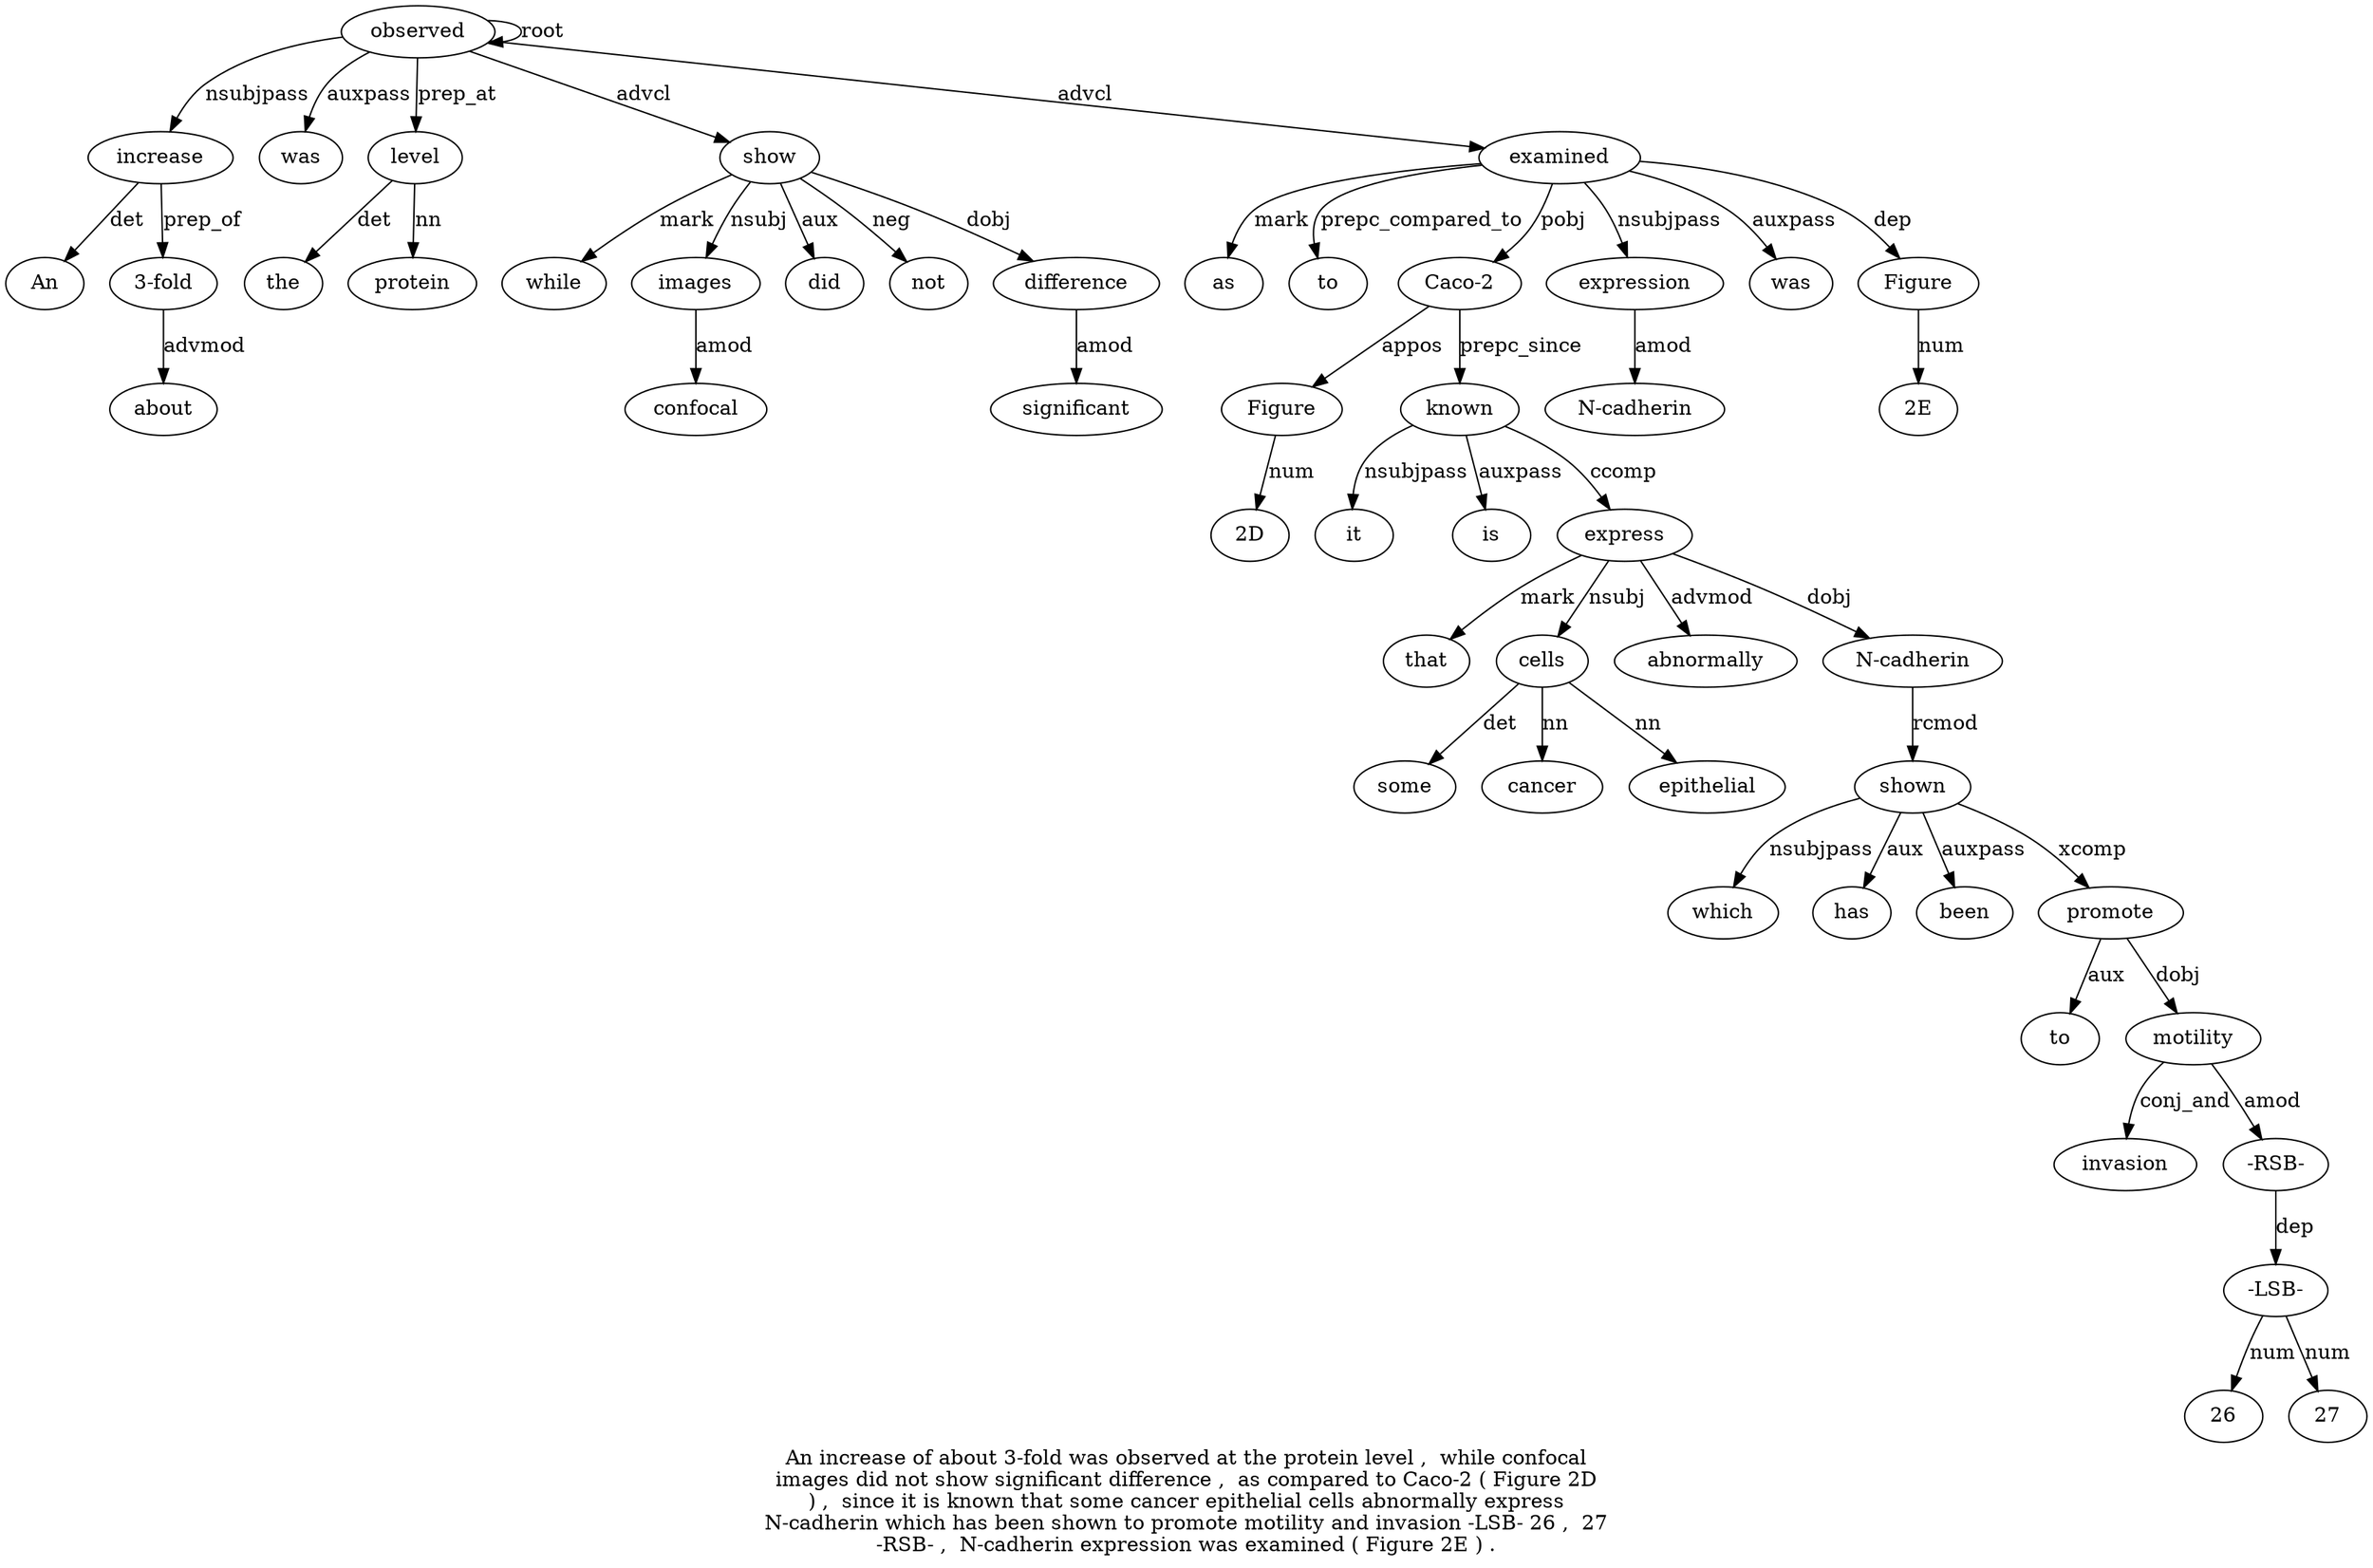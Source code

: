 digraph "An increase of about 3-fold was observed at the protein level ,  while confocal images did not show significant difference ,  as compared to Caco-2 ( Figure 2D ) ,  since it is known that some cancer epithelial cells abnormally express N-cadherin which has been shown to promote motility and invasion -LSB- 26 ,  27 -RSB- ,  N-cadherin expression was examined ( Figure 2E ) ." {
label="An increase of about 3-fold was observed at the protein level ,  while confocal
images did not show significant difference ,  as compared to Caco-2 ( Figure 2D
) ,  since it is known that some cancer epithelial cells abnormally express
N-cadherin which has been shown to promote motility and invasion -LSB- 26 ,  27
-RSB- ,  N-cadherin expression was examined ( Figure 2E ) .";
increase2 [style=filled, fillcolor=white, label=increase];
An1 [style=filled, fillcolor=white, label=An];
increase2 -> An1  [label=det];
observed7 [style=filled, fillcolor=white, label=observed];
observed7 -> increase2  [label=nsubjpass];
"3-fold5" [style=filled, fillcolor=white, label="3-fold"];
about4 [style=filled, fillcolor=white, label=about];
"3-fold5" -> about4  [label=advmod];
increase2 -> "3-fold5"  [label=prep_of];
was6 [style=filled, fillcolor=white, label=was];
observed7 -> was6  [label=auxpass];
observed7 -> observed7  [label=root];
level11 [style=filled, fillcolor=white, label=level];
the9 [style=filled, fillcolor=white, label=the];
level11 -> the9  [label=det];
protein10 [style=filled, fillcolor=white, label=protein];
level11 -> protein10  [label=nn];
observed7 -> level11  [label=prep_at];
show18 [style=filled, fillcolor=white, label=show];
while13 [style=filled, fillcolor=white, label=while];
show18 -> while13  [label=mark];
images15 [style=filled, fillcolor=white, label=images];
confocal14 [style=filled, fillcolor=white, label=confocal];
images15 -> confocal14  [label=amod];
show18 -> images15  [label=nsubj];
did16 [style=filled, fillcolor=white, label=did];
show18 -> did16  [label=aux];
not17 [style=filled, fillcolor=white, label=not];
show18 -> not17  [label=neg];
observed7 -> show18  [label=advcl];
difference20 [style=filled, fillcolor=white, label=difference];
significant19 [style=filled, fillcolor=white, label=significant];
difference20 -> significant19  [label=amod];
show18 -> difference20  [label=dobj];
examined61 [style=filled, fillcolor=white, label=examined];
as22 [style=filled, fillcolor=white, label=as];
examined61 -> as22  [label=mark];
to24 [style=filled, fillcolor=white, label=to];
examined61 -> to24  [label=prepc_compared_to];
"Caco-25" [style=filled, fillcolor=white, label="Caco-2"];
examined61 -> "Caco-25"  [label=pobj];
Figure27 [style=filled, fillcolor=white, label=Figure];
"Caco-25" -> Figure27  [label=appos];
"2D28" [style=filled, fillcolor=white, label="2D"];
Figure27 -> "2D28"  [label=num];
known34 [style=filled, fillcolor=white, label=known];
it32 [style=filled, fillcolor=white, label=it];
known34 -> it32  [label=nsubjpass];
is33 [style=filled, fillcolor=white, label=is];
known34 -> is33  [label=auxpass];
"Caco-25" -> known34  [label=prepc_since];
express41 [style=filled, fillcolor=white, label=express];
that35 [style=filled, fillcolor=white, label=that];
express41 -> that35  [label=mark];
cells39 [style=filled, fillcolor=white, label=cells];
some36 [style=filled, fillcolor=white, label=some];
cells39 -> some36  [label=det];
cancer37 [style=filled, fillcolor=white, label=cancer];
cells39 -> cancer37  [label=nn];
epithelial38 [style=filled, fillcolor=white, label=epithelial];
cells39 -> epithelial38  [label=nn];
express41 -> cells39  [label=nsubj];
abnormally40 [style=filled, fillcolor=white, label=abnormally];
express41 -> abnormally40  [label=advmod];
known34 -> express41  [label=ccomp];
"N-cadherin42" [style=filled, fillcolor=white, label="N-cadherin"];
express41 -> "N-cadherin42"  [label=dobj];
shown46 [style=filled, fillcolor=white, label=shown];
which43 [style=filled, fillcolor=white, label=which];
shown46 -> which43  [label=nsubjpass];
has44 [style=filled, fillcolor=white, label=has];
shown46 -> has44  [label=aux];
been45 [style=filled, fillcolor=white, label=been];
shown46 -> been45  [label=auxpass];
"N-cadherin42" -> shown46  [label=rcmod];
promote48 [style=filled, fillcolor=white, label=promote];
to47 [style=filled, fillcolor=white, label=to];
promote48 -> to47  [label=aux];
shown46 -> promote48  [label=xcomp];
motility49 [style=filled, fillcolor=white, label=motility];
promote48 -> motility49  [label=dobj];
invasion51 [style=filled, fillcolor=white, label=invasion];
motility49 -> invasion51  [label=conj_and];
"-RSB-56" [style=filled, fillcolor=white, label="-RSB-"];
"-LSB-52" [style=filled, fillcolor=white, label="-LSB-"];
"-RSB-56" -> "-LSB-52"  [label=dep];
2653 [style=filled, fillcolor=white, label=26];
"-LSB-52" -> 2653  [label=num];
2755 [style=filled, fillcolor=white, label=27];
"-LSB-52" -> 2755  [label=num];
motility49 -> "-RSB-56"  [label=amod];
expression59 [style=filled, fillcolor=white, label=expression];
"N-cadherin58" [style=filled, fillcolor=white, label="N-cadherin"];
expression59 -> "N-cadherin58"  [label=amod];
examined61 -> expression59  [label=nsubjpass];
was60 [style=filled, fillcolor=white, label=was];
examined61 -> was60  [label=auxpass];
observed7 -> examined61  [label=advcl];
Figure63 [style=filled, fillcolor=white, label=Figure];
examined61 -> Figure63  [label=dep];
"2E64" [style=filled, fillcolor=white, label="2E"];
Figure63 -> "2E64"  [label=num];
}
